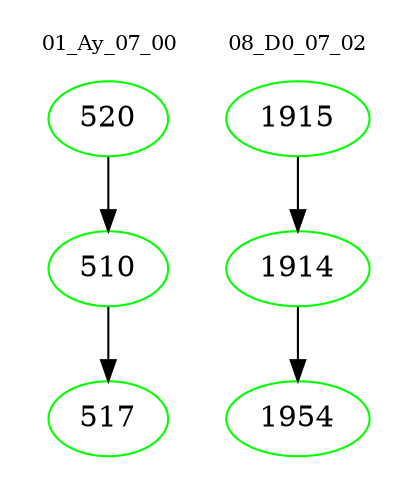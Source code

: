 digraph{
subgraph cluster_0 {
color = white
label = "01_Ay_07_00";
fontsize=10;
T0_520 [label="520", color="green"]
T0_520 -> T0_510 [color="black"]
T0_510 [label="510", color="green"]
T0_510 -> T0_517 [color="black"]
T0_517 [label="517", color="green"]
}
subgraph cluster_1 {
color = white
label = "08_D0_07_02";
fontsize=10;
T1_1915 [label="1915", color="green"]
T1_1915 -> T1_1914 [color="black"]
T1_1914 [label="1914", color="green"]
T1_1914 -> T1_1954 [color="black"]
T1_1954 [label="1954", color="green"]
}
}
